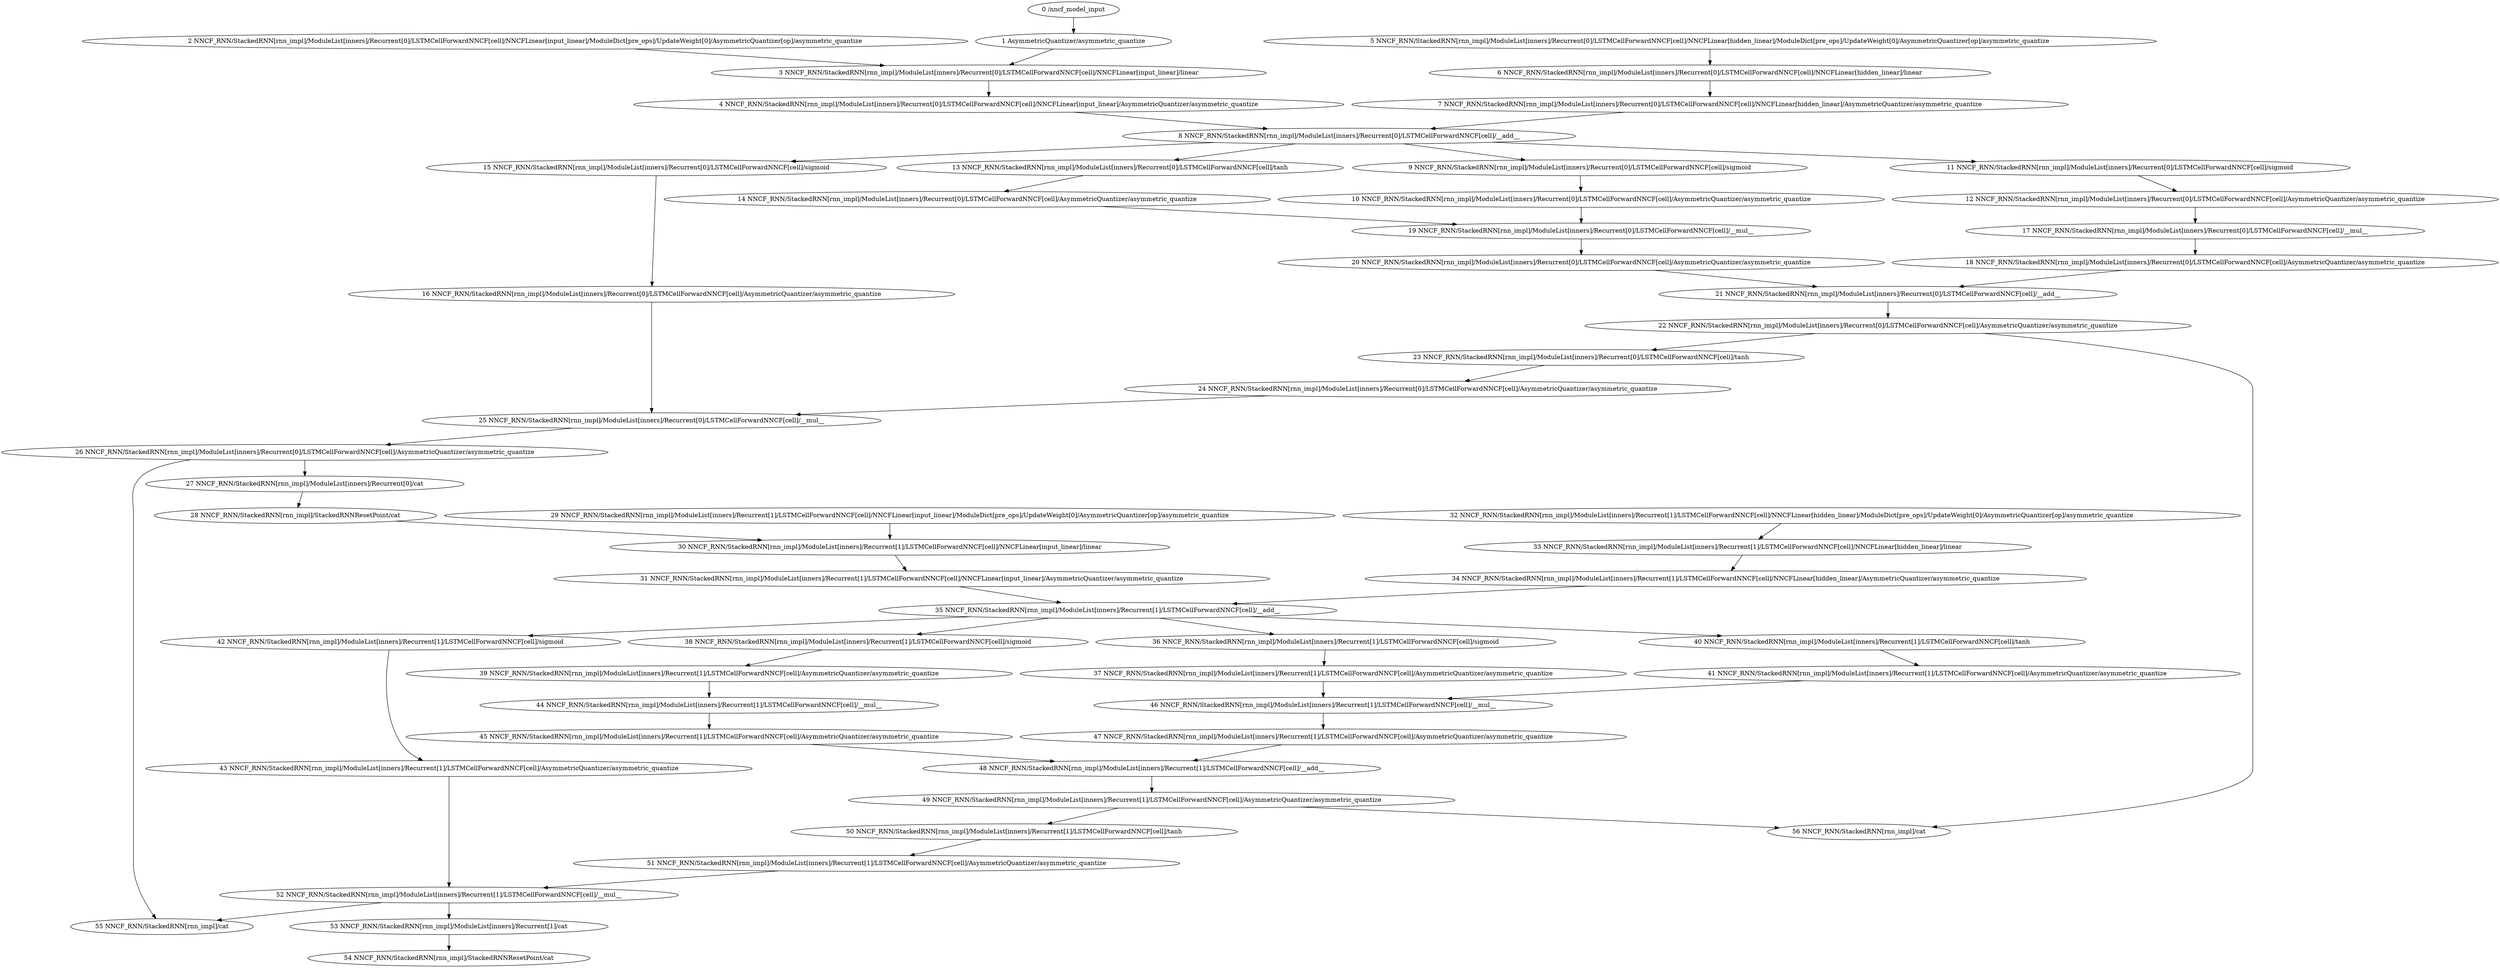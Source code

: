 strict digraph  {
"0 /nncf_model_input" [id=0, scope="", type=nncf_model_input];
"1 AsymmetricQuantizer/asymmetric_quantize" [id=1, scope=AsymmetricQuantizer, type=asymmetric_quantize];
"2 NNCF_RNN/StackedRNN[rnn_impl]/ModuleList[inners]/Recurrent[0]/LSTMCellForwardNNCF[cell]/NNCFLinear[input_linear]/ModuleDict[pre_ops]/UpdateWeight[0]/AsymmetricQuantizer[op]/asymmetric_quantize" [id=2, scope="NNCF_RNN/StackedRNN[rnn_impl]/ModuleList[inners]/Recurrent[0]/LSTMCellForwardNNCF[cell]/NNCFLinear[input_linear]/ModuleDict[pre_ops]/UpdateWeight[0]/AsymmetricQuantizer[op]", type=asymmetric_quantize];
"3 NNCF_RNN/StackedRNN[rnn_impl]/ModuleList[inners]/Recurrent[0]/LSTMCellForwardNNCF[cell]/NNCFLinear[input_linear]/linear" [id=3, scope="NNCF_RNN/StackedRNN[rnn_impl]/ModuleList[inners]/Recurrent[0]/LSTMCellForwardNNCF[cell]/NNCFLinear[input_linear]", type=linear];
"4 NNCF_RNN/StackedRNN[rnn_impl]/ModuleList[inners]/Recurrent[0]/LSTMCellForwardNNCF[cell]/NNCFLinear[input_linear]/AsymmetricQuantizer/asymmetric_quantize" [id=4, scope="NNCF_RNN/StackedRNN[rnn_impl]/ModuleList[inners]/Recurrent[0]/LSTMCellForwardNNCF[cell]/NNCFLinear[input_linear]/AsymmetricQuantizer", type=asymmetric_quantize];
"5 NNCF_RNN/StackedRNN[rnn_impl]/ModuleList[inners]/Recurrent[0]/LSTMCellForwardNNCF[cell]/NNCFLinear[hidden_linear]/ModuleDict[pre_ops]/UpdateWeight[0]/AsymmetricQuantizer[op]/asymmetric_quantize" [id=5, scope="NNCF_RNN/StackedRNN[rnn_impl]/ModuleList[inners]/Recurrent[0]/LSTMCellForwardNNCF[cell]/NNCFLinear[hidden_linear]/ModuleDict[pre_ops]/UpdateWeight[0]/AsymmetricQuantizer[op]", type=asymmetric_quantize];
"6 NNCF_RNN/StackedRNN[rnn_impl]/ModuleList[inners]/Recurrent[0]/LSTMCellForwardNNCF[cell]/NNCFLinear[hidden_linear]/linear" [id=6, scope="NNCF_RNN/StackedRNN[rnn_impl]/ModuleList[inners]/Recurrent[0]/LSTMCellForwardNNCF[cell]/NNCFLinear[hidden_linear]", type=linear];
"7 NNCF_RNN/StackedRNN[rnn_impl]/ModuleList[inners]/Recurrent[0]/LSTMCellForwardNNCF[cell]/NNCFLinear[hidden_linear]/AsymmetricQuantizer/asymmetric_quantize" [id=7, scope="NNCF_RNN/StackedRNN[rnn_impl]/ModuleList[inners]/Recurrent[0]/LSTMCellForwardNNCF[cell]/NNCFLinear[hidden_linear]/AsymmetricQuantizer", type=asymmetric_quantize];
"8 NNCF_RNN/StackedRNN[rnn_impl]/ModuleList[inners]/Recurrent[0]/LSTMCellForwardNNCF[cell]/__add__" [id=8, scope="NNCF_RNN/StackedRNN[rnn_impl]/ModuleList[inners]/Recurrent[0]/LSTMCellForwardNNCF[cell]", type=__add__];
"9 NNCF_RNN/StackedRNN[rnn_impl]/ModuleList[inners]/Recurrent[0]/LSTMCellForwardNNCF[cell]/sigmoid" [id=9, scope="NNCF_RNN/StackedRNN[rnn_impl]/ModuleList[inners]/Recurrent[0]/LSTMCellForwardNNCF[cell]", type=sigmoid];
"10 NNCF_RNN/StackedRNN[rnn_impl]/ModuleList[inners]/Recurrent[0]/LSTMCellForwardNNCF[cell]/AsymmetricQuantizer/asymmetric_quantize" [id=10, scope="NNCF_RNN/StackedRNN[rnn_impl]/ModuleList[inners]/Recurrent[0]/LSTMCellForwardNNCF[cell]/AsymmetricQuantizer", type=asymmetric_quantize];
"11 NNCF_RNN/StackedRNN[rnn_impl]/ModuleList[inners]/Recurrent[0]/LSTMCellForwardNNCF[cell]/sigmoid" [id=11, scope="NNCF_RNN/StackedRNN[rnn_impl]/ModuleList[inners]/Recurrent[0]/LSTMCellForwardNNCF[cell]", type=sigmoid];
"12 NNCF_RNN/StackedRNN[rnn_impl]/ModuleList[inners]/Recurrent[0]/LSTMCellForwardNNCF[cell]/AsymmetricQuantizer/asymmetric_quantize" [id=12, scope="NNCF_RNN/StackedRNN[rnn_impl]/ModuleList[inners]/Recurrent[0]/LSTMCellForwardNNCF[cell]/AsymmetricQuantizer", type=asymmetric_quantize];
"13 NNCF_RNN/StackedRNN[rnn_impl]/ModuleList[inners]/Recurrent[0]/LSTMCellForwardNNCF[cell]/tanh" [id=13, scope="NNCF_RNN/StackedRNN[rnn_impl]/ModuleList[inners]/Recurrent[0]/LSTMCellForwardNNCF[cell]", type=tanh];
"14 NNCF_RNN/StackedRNN[rnn_impl]/ModuleList[inners]/Recurrent[0]/LSTMCellForwardNNCF[cell]/AsymmetricQuantizer/asymmetric_quantize" [id=14, scope="NNCF_RNN/StackedRNN[rnn_impl]/ModuleList[inners]/Recurrent[0]/LSTMCellForwardNNCF[cell]/AsymmetricQuantizer", type=asymmetric_quantize];
"15 NNCF_RNN/StackedRNN[rnn_impl]/ModuleList[inners]/Recurrent[0]/LSTMCellForwardNNCF[cell]/sigmoid" [id=15, scope="NNCF_RNN/StackedRNN[rnn_impl]/ModuleList[inners]/Recurrent[0]/LSTMCellForwardNNCF[cell]", type=sigmoid];
"16 NNCF_RNN/StackedRNN[rnn_impl]/ModuleList[inners]/Recurrent[0]/LSTMCellForwardNNCF[cell]/AsymmetricQuantizer/asymmetric_quantize" [id=16, scope="NNCF_RNN/StackedRNN[rnn_impl]/ModuleList[inners]/Recurrent[0]/LSTMCellForwardNNCF[cell]/AsymmetricQuantizer", type=asymmetric_quantize];
"17 NNCF_RNN/StackedRNN[rnn_impl]/ModuleList[inners]/Recurrent[0]/LSTMCellForwardNNCF[cell]/__mul__" [id=17, scope="NNCF_RNN/StackedRNN[rnn_impl]/ModuleList[inners]/Recurrent[0]/LSTMCellForwardNNCF[cell]", type=__mul__];
"18 NNCF_RNN/StackedRNN[rnn_impl]/ModuleList[inners]/Recurrent[0]/LSTMCellForwardNNCF[cell]/AsymmetricQuantizer/asymmetric_quantize" [id=18, scope="NNCF_RNN/StackedRNN[rnn_impl]/ModuleList[inners]/Recurrent[0]/LSTMCellForwardNNCF[cell]/AsymmetricQuantizer", type=asymmetric_quantize];
"19 NNCF_RNN/StackedRNN[rnn_impl]/ModuleList[inners]/Recurrent[0]/LSTMCellForwardNNCF[cell]/__mul__" [id=19, scope="NNCF_RNN/StackedRNN[rnn_impl]/ModuleList[inners]/Recurrent[0]/LSTMCellForwardNNCF[cell]", type=__mul__];
"20 NNCF_RNN/StackedRNN[rnn_impl]/ModuleList[inners]/Recurrent[0]/LSTMCellForwardNNCF[cell]/AsymmetricQuantizer/asymmetric_quantize" [id=20, scope="NNCF_RNN/StackedRNN[rnn_impl]/ModuleList[inners]/Recurrent[0]/LSTMCellForwardNNCF[cell]/AsymmetricQuantizer", type=asymmetric_quantize];
"21 NNCF_RNN/StackedRNN[rnn_impl]/ModuleList[inners]/Recurrent[0]/LSTMCellForwardNNCF[cell]/__add__" [id=21, scope="NNCF_RNN/StackedRNN[rnn_impl]/ModuleList[inners]/Recurrent[0]/LSTMCellForwardNNCF[cell]", type=__add__];
"22 NNCF_RNN/StackedRNN[rnn_impl]/ModuleList[inners]/Recurrent[0]/LSTMCellForwardNNCF[cell]/AsymmetricQuantizer/asymmetric_quantize" [id=22, scope="NNCF_RNN/StackedRNN[rnn_impl]/ModuleList[inners]/Recurrent[0]/LSTMCellForwardNNCF[cell]/AsymmetricQuantizer", type=asymmetric_quantize];
"23 NNCF_RNN/StackedRNN[rnn_impl]/ModuleList[inners]/Recurrent[0]/LSTMCellForwardNNCF[cell]/tanh" [id=23, scope="NNCF_RNN/StackedRNN[rnn_impl]/ModuleList[inners]/Recurrent[0]/LSTMCellForwardNNCF[cell]", type=tanh];
"24 NNCF_RNN/StackedRNN[rnn_impl]/ModuleList[inners]/Recurrent[0]/LSTMCellForwardNNCF[cell]/AsymmetricQuantizer/asymmetric_quantize" [id=24, scope="NNCF_RNN/StackedRNN[rnn_impl]/ModuleList[inners]/Recurrent[0]/LSTMCellForwardNNCF[cell]/AsymmetricQuantizer", type=asymmetric_quantize];
"25 NNCF_RNN/StackedRNN[rnn_impl]/ModuleList[inners]/Recurrent[0]/LSTMCellForwardNNCF[cell]/__mul__" [id=25, scope="NNCF_RNN/StackedRNN[rnn_impl]/ModuleList[inners]/Recurrent[0]/LSTMCellForwardNNCF[cell]", type=__mul__];
"26 NNCF_RNN/StackedRNN[rnn_impl]/ModuleList[inners]/Recurrent[0]/LSTMCellForwardNNCF[cell]/AsymmetricQuantizer/asymmetric_quantize" [id=26, scope="NNCF_RNN/StackedRNN[rnn_impl]/ModuleList[inners]/Recurrent[0]/LSTMCellForwardNNCF[cell]/AsymmetricQuantizer", type=asymmetric_quantize];
"27 NNCF_RNN/StackedRNN[rnn_impl]/ModuleList[inners]/Recurrent[0]/cat" [id=27, scope="NNCF_RNN/StackedRNN[rnn_impl]/ModuleList[inners]/Recurrent[0]", type=cat];
"28 NNCF_RNN/StackedRNN[rnn_impl]/StackedRNNResetPoint/cat" [id=28, scope="NNCF_RNN/StackedRNN[rnn_impl]/StackedRNNResetPoint", type=cat];
"29 NNCF_RNN/StackedRNN[rnn_impl]/ModuleList[inners]/Recurrent[1]/LSTMCellForwardNNCF[cell]/NNCFLinear[input_linear]/ModuleDict[pre_ops]/UpdateWeight[0]/AsymmetricQuantizer[op]/asymmetric_quantize" [id=29, scope="NNCF_RNN/StackedRNN[rnn_impl]/ModuleList[inners]/Recurrent[1]/LSTMCellForwardNNCF[cell]/NNCFLinear[input_linear]/ModuleDict[pre_ops]/UpdateWeight[0]/AsymmetricQuantizer[op]", type=asymmetric_quantize];
"30 NNCF_RNN/StackedRNN[rnn_impl]/ModuleList[inners]/Recurrent[1]/LSTMCellForwardNNCF[cell]/NNCFLinear[input_linear]/linear" [id=30, scope="NNCF_RNN/StackedRNN[rnn_impl]/ModuleList[inners]/Recurrent[1]/LSTMCellForwardNNCF[cell]/NNCFLinear[input_linear]", type=linear];
"31 NNCF_RNN/StackedRNN[rnn_impl]/ModuleList[inners]/Recurrent[1]/LSTMCellForwardNNCF[cell]/NNCFLinear[input_linear]/AsymmetricQuantizer/asymmetric_quantize" [id=31, scope="NNCF_RNN/StackedRNN[rnn_impl]/ModuleList[inners]/Recurrent[1]/LSTMCellForwardNNCF[cell]/NNCFLinear[input_linear]/AsymmetricQuantizer", type=asymmetric_quantize];
"32 NNCF_RNN/StackedRNN[rnn_impl]/ModuleList[inners]/Recurrent[1]/LSTMCellForwardNNCF[cell]/NNCFLinear[hidden_linear]/ModuleDict[pre_ops]/UpdateWeight[0]/AsymmetricQuantizer[op]/asymmetric_quantize" [id=32, scope="NNCF_RNN/StackedRNN[rnn_impl]/ModuleList[inners]/Recurrent[1]/LSTMCellForwardNNCF[cell]/NNCFLinear[hidden_linear]/ModuleDict[pre_ops]/UpdateWeight[0]/AsymmetricQuantizer[op]", type=asymmetric_quantize];
"33 NNCF_RNN/StackedRNN[rnn_impl]/ModuleList[inners]/Recurrent[1]/LSTMCellForwardNNCF[cell]/NNCFLinear[hidden_linear]/linear" [id=33, scope="NNCF_RNN/StackedRNN[rnn_impl]/ModuleList[inners]/Recurrent[1]/LSTMCellForwardNNCF[cell]/NNCFLinear[hidden_linear]", type=linear];
"34 NNCF_RNN/StackedRNN[rnn_impl]/ModuleList[inners]/Recurrent[1]/LSTMCellForwardNNCF[cell]/NNCFLinear[hidden_linear]/AsymmetricQuantizer/asymmetric_quantize" [id=34, scope="NNCF_RNN/StackedRNN[rnn_impl]/ModuleList[inners]/Recurrent[1]/LSTMCellForwardNNCF[cell]/NNCFLinear[hidden_linear]/AsymmetricQuantizer", type=asymmetric_quantize];
"35 NNCF_RNN/StackedRNN[rnn_impl]/ModuleList[inners]/Recurrent[1]/LSTMCellForwardNNCF[cell]/__add__" [id=35, scope="NNCF_RNN/StackedRNN[rnn_impl]/ModuleList[inners]/Recurrent[1]/LSTMCellForwardNNCF[cell]", type=__add__];
"36 NNCF_RNN/StackedRNN[rnn_impl]/ModuleList[inners]/Recurrent[1]/LSTMCellForwardNNCF[cell]/sigmoid" [id=36, scope="NNCF_RNN/StackedRNN[rnn_impl]/ModuleList[inners]/Recurrent[1]/LSTMCellForwardNNCF[cell]", type=sigmoid];
"37 NNCF_RNN/StackedRNN[rnn_impl]/ModuleList[inners]/Recurrent[1]/LSTMCellForwardNNCF[cell]/AsymmetricQuantizer/asymmetric_quantize" [id=37, scope="NNCF_RNN/StackedRNN[rnn_impl]/ModuleList[inners]/Recurrent[1]/LSTMCellForwardNNCF[cell]/AsymmetricQuantizer", type=asymmetric_quantize];
"38 NNCF_RNN/StackedRNN[rnn_impl]/ModuleList[inners]/Recurrent[1]/LSTMCellForwardNNCF[cell]/sigmoid" [id=38, scope="NNCF_RNN/StackedRNN[rnn_impl]/ModuleList[inners]/Recurrent[1]/LSTMCellForwardNNCF[cell]", type=sigmoid];
"39 NNCF_RNN/StackedRNN[rnn_impl]/ModuleList[inners]/Recurrent[1]/LSTMCellForwardNNCF[cell]/AsymmetricQuantizer/asymmetric_quantize" [id=39, scope="NNCF_RNN/StackedRNN[rnn_impl]/ModuleList[inners]/Recurrent[1]/LSTMCellForwardNNCF[cell]/AsymmetricQuantizer", type=asymmetric_quantize];
"40 NNCF_RNN/StackedRNN[rnn_impl]/ModuleList[inners]/Recurrent[1]/LSTMCellForwardNNCF[cell]/tanh" [id=40, scope="NNCF_RNN/StackedRNN[rnn_impl]/ModuleList[inners]/Recurrent[1]/LSTMCellForwardNNCF[cell]", type=tanh];
"41 NNCF_RNN/StackedRNN[rnn_impl]/ModuleList[inners]/Recurrent[1]/LSTMCellForwardNNCF[cell]/AsymmetricQuantizer/asymmetric_quantize" [id=41, scope="NNCF_RNN/StackedRNN[rnn_impl]/ModuleList[inners]/Recurrent[1]/LSTMCellForwardNNCF[cell]/AsymmetricQuantizer", type=asymmetric_quantize];
"42 NNCF_RNN/StackedRNN[rnn_impl]/ModuleList[inners]/Recurrent[1]/LSTMCellForwardNNCF[cell]/sigmoid" [id=42, scope="NNCF_RNN/StackedRNN[rnn_impl]/ModuleList[inners]/Recurrent[1]/LSTMCellForwardNNCF[cell]", type=sigmoid];
"43 NNCF_RNN/StackedRNN[rnn_impl]/ModuleList[inners]/Recurrent[1]/LSTMCellForwardNNCF[cell]/AsymmetricQuantizer/asymmetric_quantize" [id=43, scope="NNCF_RNN/StackedRNN[rnn_impl]/ModuleList[inners]/Recurrent[1]/LSTMCellForwardNNCF[cell]/AsymmetricQuantizer", type=asymmetric_quantize];
"44 NNCF_RNN/StackedRNN[rnn_impl]/ModuleList[inners]/Recurrent[1]/LSTMCellForwardNNCF[cell]/__mul__" [id=44, scope="NNCF_RNN/StackedRNN[rnn_impl]/ModuleList[inners]/Recurrent[1]/LSTMCellForwardNNCF[cell]", type=__mul__];
"45 NNCF_RNN/StackedRNN[rnn_impl]/ModuleList[inners]/Recurrent[1]/LSTMCellForwardNNCF[cell]/AsymmetricQuantizer/asymmetric_quantize" [id=45, scope="NNCF_RNN/StackedRNN[rnn_impl]/ModuleList[inners]/Recurrent[1]/LSTMCellForwardNNCF[cell]/AsymmetricQuantizer", type=asymmetric_quantize];
"46 NNCF_RNN/StackedRNN[rnn_impl]/ModuleList[inners]/Recurrent[1]/LSTMCellForwardNNCF[cell]/__mul__" [id=46, scope="NNCF_RNN/StackedRNN[rnn_impl]/ModuleList[inners]/Recurrent[1]/LSTMCellForwardNNCF[cell]", type=__mul__];
"47 NNCF_RNN/StackedRNN[rnn_impl]/ModuleList[inners]/Recurrent[1]/LSTMCellForwardNNCF[cell]/AsymmetricQuantizer/asymmetric_quantize" [id=47, scope="NNCF_RNN/StackedRNN[rnn_impl]/ModuleList[inners]/Recurrent[1]/LSTMCellForwardNNCF[cell]/AsymmetricQuantizer", type=asymmetric_quantize];
"48 NNCF_RNN/StackedRNN[rnn_impl]/ModuleList[inners]/Recurrent[1]/LSTMCellForwardNNCF[cell]/__add__" [id=48, scope="NNCF_RNN/StackedRNN[rnn_impl]/ModuleList[inners]/Recurrent[1]/LSTMCellForwardNNCF[cell]", type=__add__];
"49 NNCF_RNN/StackedRNN[rnn_impl]/ModuleList[inners]/Recurrent[1]/LSTMCellForwardNNCF[cell]/AsymmetricQuantizer/asymmetric_quantize" [id=49, scope="NNCF_RNN/StackedRNN[rnn_impl]/ModuleList[inners]/Recurrent[1]/LSTMCellForwardNNCF[cell]/AsymmetricQuantizer", type=asymmetric_quantize];
"50 NNCF_RNN/StackedRNN[rnn_impl]/ModuleList[inners]/Recurrent[1]/LSTMCellForwardNNCF[cell]/tanh" [id=50, scope="NNCF_RNN/StackedRNN[rnn_impl]/ModuleList[inners]/Recurrent[1]/LSTMCellForwardNNCF[cell]", type=tanh];
"51 NNCF_RNN/StackedRNN[rnn_impl]/ModuleList[inners]/Recurrent[1]/LSTMCellForwardNNCF[cell]/AsymmetricQuantizer/asymmetric_quantize" [id=51, scope="NNCF_RNN/StackedRNN[rnn_impl]/ModuleList[inners]/Recurrent[1]/LSTMCellForwardNNCF[cell]/AsymmetricQuantizer", type=asymmetric_quantize];
"52 NNCF_RNN/StackedRNN[rnn_impl]/ModuleList[inners]/Recurrent[1]/LSTMCellForwardNNCF[cell]/__mul__" [id=52, scope="NNCF_RNN/StackedRNN[rnn_impl]/ModuleList[inners]/Recurrent[1]/LSTMCellForwardNNCF[cell]", type=__mul__];
"53 NNCF_RNN/StackedRNN[rnn_impl]/ModuleList[inners]/Recurrent[1]/cat" [id=53, scope="NNCF_RNN/StackedRNN[rnn_impl]/ModuleList[inners]/Recurrent[1]", type=cat];
"54 NNCF_RNN/StackedRNN[rnn_impl]/StackedRNNResetPoint/cat" [id=54, scope="NNCF_RNN/StackedRNN[rnn_impl]/StackedRNNResetPoint", type=cat];
"55 NNCF_RNN/StackedRNN[rnn_impl]/cat" [id=55, scope="NNCF_RNN/StackedRNN[rnn_impl]", type=cat];
"56 NNCF_RNN/StackedRNN[rnn_impl]/cat" [id=56, scope="NNCF_RNN/StackedRNN[rnn_impl]", type=cat];
"0 /nncf_model_input" -> "1 AsymmetricQuantizer/asymmetric_quantize";
"1 AsymmetricQuantizer/asymmetric_quantize" -> "3 NNCF_RNN/StackedRNN[rnn_impl]/ModuleList[inners]/Recurrent[0]/LSTMCellForwardNNCF[cell]/NNCFLinear[input_linear]/linear";
"2 NNCF_RNN/StackedRNN[rnn_impl]/ModuleList[inners]/Recurrent[0]/LSTMCellForwardNNCF[cell]/NNCFLinear[input_linear]/ModuleDict[pre_ops]/UpdateWeight[0]/AsymmetricQuantizer[op]/asymmetric_quantize" -> "3 NNCF_RNN/StackedRNN[rnn_impl]/ModuleList[inners]/Recurrent[0]/LSTMCellForwardNNCF[cell]/NNCFLinear[input_linear]/linear";
"3 NNCF_RNN/StackedRNN[rnn_impl]/ModuleList[inners]/Recurrent[0]/LSTMCellForwardNNCF[cell]/NNCFLinear[input_linear]/linear" -> "4 NNCF_RNN/StackedRNN[rnn_impl]/ModuleList[inners]/Recurrent[0]/LSTMCellForwardNNCF[cell]/NNCFLinear[input_linear]/AsymmetricQuantizer/asymmetric_quantize";
"4 NNCF_RNN/StackedRNN[rnn_impl]/ModuleList[inners]/Recurrent[0]/LSTMCellForwardNNCF[cell]/NNCFLinear[input_linear]/AsymmetricQuantizer/asymmetric_quantize" -> "8 NNCF_RNN/StackedRNN[rnn_impl]/ModuleList[inners]/Recurrent[0]/LSTMCellForwardNNCF[cell]/__add__";
"5 NNCF_RNN/StackedRNN[rnn_impl]/ModuleList[inners]/Recurrent[0]/LSTMCellForwardNNCF[cell]/NNCFLinear[hidden_linear]/ModuleDict[pre_ops]/UpdateWeight[0]/AsymmetricQuantizer[op]/asymmetric_quantize" -> "6 NNCF_RNN/StackedRNN[rnn_impl]/ModuleList[inners]/Recurrent[0]/LSTMCellForwardNNCF[cell]/NNCFLinear[hidden_linear]/linear";
"6 NNCF_RNN/StackedRNN[rnn_impl]/ModuleList[inners]/Recurrent[0]/LSTMCellForwardNNCF[cell]/NNCFLinear[hidden_linear]/linear" -> "7 NNCF_RNN/StackedRNN[rnn_impl]/ModuleList[inners]/Recurrent[0]/LSTMCellForwardNNCF[cell]/NNCFLinear[hidden_linear]/AsymmetricQuantizer/asymmetric_quantize";
"7 NNCF_RNN/StackedRNN[rnn_impl]/ModuleList[inners]/Recurrent[0]/LSTMCellForwardNNCF[cell]/NNCFLinear[hidden_linear]/AsymmetricQuantizer/asymmetric_quantize" -> "8 NNCF_RNN/StackedRNN[rnn_impl]/ModuleList[inners]/Recurrent[0]/LSTMCellForwardNNCF[cell]/__add__";
"8 NNCF_RNN/StackedRNN[rnn_impl]/ModuleList[inners]/Recurrent[0]/LSTMCellForwardNNCF[cell]/__add__" -> "9 NNCF_RNN/StackedRNN[rnn_impl]/ModuleList[inners]/Recurrent[0]/LSTMCellForwardNNCF[cell]/sigmoid";
"8 NNCF_RNN/StackedRNN[rnn_impl]/ModuleList[inners]/Recurrent[0]/LSTMCellForwardNNCF[cell]/__add__" -> "11 NNCF_RNN/StackedRNN[rnn_impl]/ModuleList[inners]/Recurrent[0]/LSTMCellForwardNNCF[cell]/sigmoid";
"8 NNCF_RNN/StackedRNN[rnn_impl]/ModuleList[inners]/Recurrent[0]/LSTMCellForwardNNCF[cell]/__add__" -> "13 NNCF_RNN/StackedRNN[rnn_impl]/ModuleList[inners]/Recurrent[0]/LSTMCellForwardNNCF[cell]/tanh";
"8 NNCF_RNN/StackedRNN[rnn_impl]/ModuleList[inners]/Recurrent[0]/LSTMCellForwardNNCF[cell]/__add__" -> "15 NNCF_RNN/StackedRNN[rnn_impl]/ModuleList[inners]/Recurrent[0]/LSTMCellForwardNNCF[cell]/sigmoid";
"9 NNCF_RNN/StackedRNN[rnn_impl]/ModuleList[inners]/Recurrent[0]/LSTMCellForwardNNCF[cell]/sigmoid" -> "10 NNCF_RNN/StackedRNN[rnn_impl]/ModuleList[inners]/Recurrent[0]/LSTMCellForwardNNCF[cell]/AsymmetricQuantizer/asymmetric_quantize";
"10 NNCF_RNN/StackedRNN[rnn_impl]/ModuleList[inners]/Recurrent[0]/LSTMCellForwardNNCF[cell]/AsymmetricQuantizer/asymmetric_quantize" -> "19 NNCF_RNN/StackedRNN[rnn_impl]/ModuleList[inners]/Recurrent[0]/LSTMCellForwardNNCF[cell]/__mul__";
"11 NNCF_RNN/StackedRNN[rnn_impl]/ModuleList[inners]/Recurrent[0]/LSTMCellForwardNNCF[cell]/sigmoid" -> "12 NNCF_RNN/StackedRNN[rnn_impl]/ModuleList[inners]/Recurrent[0]/LSTMCellForwardNNCF[cell]/AsymmetricQuantizer/asymmetric_quantize";
"12 NNCF_RNN/StackedRNN[rnn_impl]/ModuleList[inners]/Recurrent[0]/LSTMCellForwardNNCF[cell]/AsymmetricQuantizer/asymmetric_quantize" -> "17 NNCF_RNN/StackedRNN[rnn_impl]/ModuleList[inners]/Recurrent[0]/LSTMCellForwardNNCF[cell]/__mul__";
"13 NNCF_RNN/StackedRNN[rnn_impl]/ModuleList[inners]/Recurrent[0]/LSTMCellForwardNNCF[cell]/tanh" -> "14 NNCF_RNN/StackedRNN[rnn_impl]/ModuleList[inners]/Recurrent[0]/LSTMCellForwardNNCF[cell]/AsymmetricQuantizer/asymmetric_quantize";
"14 NNCF_RNN/StackedRNN[rnn_impl]/ModuleList[inners]/Recurrent[0]/LSTMCellForwardNNCF[cell]/AsymmetricQuantizer/asymmetric_quantize" -> "19 NNCF_RNN/StackedRNN[rnn_impl]/ModuleList[inners]/Recurrent[0]/LSTMCellForwardNNCF[cell]/__mul__";
"15 NNCF_RNN/StackedRNN[rnn_impl]/ModuleList[inners]/Recurrent[0]/LSTMCellForwardNNCF[cell]/sigmoid" -> "16 NNCF_RNN/StackedRNN[rnn_impl]/ModuleList[inners]/Recurrent[0]/LSTMCellForwardNNCF[cell]/AsymmetricQuantizer/asymmetric_quantize";
"16 NNCF_RNN/StackedRNN[rnn_impl]/ModuleList[inners]/Recurrent[0]/LSTMCellForwardNNCF[cell]/AsymmetricQuantizer/asymmetric_quantize" -> "25 NNCF_RNN/StackedRNN[rnn_impl]/ModuleList[inners]/Recurrent[0]/LSTMCellForwardNNCF[cell]/__mul__";
"17 NNCF_RNN/StackedRNN[rnn_impl]/ModuleList[inners]/Recurrent[0]/LSTMCellForwardNNCF[cell]/__mul__" -> "18 NNCF_RNN/StackedRNN[rnn_impl]/ModuleList[inners]/Recurrent[0]/LSTMCellForwardNNCF[cell]/AsymmetricQuantizer/asymmetric_quantize";
"18 NNCF_RNN/StackedRNN[rnn_impl]/ModuleList[inners]/Recurrent[0]/LSTMCellForwardNNCF[cell]/AsymmetricQuantizer/asymmetric_quantize" -> "21 NNCF_RNN/StackedRNN[rnn_impl]/ModuleList[inners]/Recurrent[0]/LSTMCellForwardNNCF[cell]/__add__";
"19 NNCF_RNN/StackedRNN[rnn_impl]/ModuleList[inners]/Recurrent[0]/LSTMCellForwardNNCF[cell]/__mul__" -> "20 NNCF_RNN/StackedRNN[rnn_impl]/ModuleList[inners]/Recurrent[0]/LSTMCellForwardNNCF[cell]/AsymmetricQuantizer/asymmetric_quantize";
"20 NNCF_RNN/StackedRNN[rnn_impl]/ModuleList[inners]/Recurrent[0]/LSTMCellForwardNNCF[cell]/AsymmetricQuantizer/asymmetric_quantize" -> "21 NNCF_RNN/StackedRNN[rnn_impl]/ModuleList[inners]/Recurrent[0]/LSTMCellForwardNNCF[cell]/__add__";
"21 NNCF_RNN/StackedRNN[rnn_impl]/ModuleList[inners]/Recurrent[0]/LSTMCellForwardNNCF[cell]/__add__" -> "22 NNCF_RNN/StackedRNN[rnn_impl]/ModuleList[inners]/Recurrent[0]/LSTMCellForwardNNCF[cell]/AsymmetricQuantizer/asymmetric_quantize";
"22 NNCF_RNN/StackedRNN[rnn_impl]/ModuleList[inners]/Recurrent[0]/LSTMCellForwardNNCF[cell]/AsymmetricQuantizer/asymmetric_quantize" -> "23 NNCF_RNN/StackedRNN[rnn_impl]/ModuleList[inners]/Recurrent[0]/LSTMCellForwardNNCF[cell]/tanh";
"22 NNCF_RNN/StackedRNN[rnn_impl]/ModuleList[inners]/Recurrent[0]/LSTMCellForwardNNCF[cell]/AsymmetricQuantizer/asymmetric_quantize" -> "56 NNCF_RNN/StackedRNN[rnn_impl]/cat";
"23 NNCF_RNN/StackedRNN[rnn_impl]/ModuleList[inners]/Recurrent[0]/LSTMCellForwardNNCF[cell]/tanh" -> "24 NNCF_RNN/StackedRNN[rnn_impl]/ModuleList[inners]/Recurrent[0]/LSTMCellForwardNNCF[cell]/AsymmetricQuantizer/asymmetric_quantize";
"24 NNCF_RNN/StackedRNN[rnn_impl]/ModuleList[inners]/Recurrent[0]/LSTMCellForwardNNCF[cell]/AsymmetricQuantizer/asymmetric_quantize" -> "25 NNCF_RNN/StackedRNN[rnn_impl]/ModuleList[inners]/Recurrent[0]/LSTMCellForwardNNCF[cell]/__mul__";
"25 NNCF_RNN/StackedRNN[rnn_impl]/ModuleList[inners]/Recurrent[0]/LSTMCellForwardNNCF[cell]/__mul__" -> "26 NNCF_RNN/StackedRNN[rnn_impl]/ModuleList[inners]/Recurrent[0]/LSTMCellForwardNNCF[cell]/AsymmetricQuantizer/asymmetric_quantize";
"26 NNCF_RNN/StackedRNN[rnn_impl]/ModuleList[inners]/Recurrent[0]/LSTMCellForwardNNCF[cell]/AsymmetricQuantizer/asymmetric_quantize" -> "27 NNCF_RNN/StackedRNN[rnn_impl]/ModuleList[inners]/Recurrent[0]/cat";
"26 NNCF_RNN/StackedRNN[rnn_impl]/ModuleList[inners]/Recurrent[0]/LSTMCellForwardNNCF[cell]/AsymmetricQuantizer/asymmetric_quantize" -> "55 NNCF_RNN/StackedRNN[rnn_impl]/cat";
"27 NNCF_RNN/StackedRNN[rnn_impl]/ModuleList[inners]/Recurrent[0]/cat" -> "28 NNCF_RNN/StackedRNN[rnn_impl]/StackedRNNResetPoint/cat";
"28 NNCF_RNN/StackedRNN[rnn_impl]/StackedRNNResetPoint/cat" -> "30 NNCF_RNN/StackedRNN[rnn_impl]/ModuleList[inners]/Recurrent[1]/LSTMCellForwardNNCF[cell]/NNCFLinear[input_linear]/linear";
"29 NNCF_RNN/StackedRNN[rnn_impl]/ModuleList[inners]/Recurrent[1]/LSTMCellForwardNNCF[cell]/NNCFLinear[input_linear]/ModuleDict[pre_ops]/UpdateWeight[0]/AsymmetricQuantizer[op]/asymmetric_quantize" -> "30 NNCF_RNN/StackedRNN[rnn_impl]/ModuleList[inners]/Recurrent[1]/LSTMCellForwardNNCF[cell]/NNCFLinear[input_linear]/linear";
"30 NNCF_RNN/StackedRNN[rnn_impl]/ModuleList[inners]/Recurrent[1]/LSTMCellForwardNNCF[cell]/NNCFLinear[input_linear]/linear" -> "31 NNCF_RNN/StackedRNN[rnn_impl]/ModuleList[inners]/Recurrent[1]/LSTMCellForwardNNCF[cell]/NNCFLinear[input_linear]/AsymmetricQuantizer/asymmetric_quantize";
"31 NNCF_RNN/StackedRNN[rnn_impl]/ModuleList[inners]/Recurrent[1]/LSTMCellForwardNNCF[cell]/NNCFLinear[input_linear]/AsymmetricQuantizer/asymmetric_quantize" -> "35 NNCF_RNN/StackedRNN[rnn_impl]/ModuleList[inners]/Recurrent[1]/LSTMCellForwardNNCF[cell]/__add__";
"32 NNCF_RNN/StackedRNN[rnn_impl]/ModuleList[inners]/Recurrent[1]/LSTMCellForwardNNCF[cell]/NNCFLinear[hidden_linear]/ModuleDict[pre_ops]/UpdateWeight[0]/AsymmetricQuantizer[op]/asymmetric_quantize" -> "33 NNCF_RNN/StackedRNN[rnn_impl]/ModuleList[inners]/Recurrent[1]/LSTMCellForwardNNCF[cell]/NNCFLinear[hidden_linear]/linear";
"33 NNCF_RNN/StackedRNN[rnn_impl]/ModuleList[inners]/Recurrent[1]/LSTMCellForwardNNCF[cell]/NNCFLinear[hidden_linear]/linear" -> "34 NNCF_RNN/StackedRNN[rnn_impl]/ModuleList[inners]/Recurrent[1]/LSTMCellForwardNNCF[cell]/NNCFLinear[hidden_linear]/AsymmetricQuantizer/asymmetric_quantize";
"34 NNCF_RNN/StackedRNN[rnn_impl]/ModuleList[inners]/Recurrent[1]/LSTMCellForwardNNCF[cell]/NNCFLinear[hidden_linear]/AsymmetricQuantizer/asymmetric_quantize" -> "35 NNCF_RNN/StackedRNN[rnn_impl]/ModuleList[inners]/Recurrent[1]/LSTMCellForwardNNCF[cell]/__add__";
"35 NNCF_RNN/StackedRNN[rnn_impl]/ModuleList[inners]/Recurrent[1]/LSTMCellForwardNNCF[cell]/__add__" -> "36 NNCF_RNN/StackedRNN[rnn_impl]/ModuleList[inners]/Recurrent[1]/LSTMCellForwardNNCF[cell]/sigmoid";
"35 NNCF_RNN/StackedRNN[rnn_impl]/ModuleList[inners]/Recurrent[1]/LSTMCellForwardNNCF[cell]/__add__" -> "38 NNCF_RNN/StackedRNN[rnn_impl]/ModuleList[inners]/Recurrent[1]/LSTMCellForwardNNCF[cell]/sigmoid";
"35 NNCF_RNN/StackedRNN[rnn_impl]/ModuleList[inners]/Recurrent[1]/LSTMCellForwardNNCF[cell]/__add__" -> "40 NNCF_RNN/StackedRNN[rnn_impl]/ModuleList[inners]/Recurrent[1]/LSTMCellForwardNNCF[cell]/tanh";
"35 NNCF_RNN/StackedRNN[rnn_impl]/ModuleList[inners]/Recurrent[1]/LSTMCellForwardNNCF[cell]/__add__" -> "42 NNCF_RNN/StackedRNN[rnn_impl]/ModuleList[inners]/Recurrent[1]/LSTMCellForwardNNCF[cell]/sigmoid";
"36 NNCF_RNN/StackedRNN[rnn_impl]/ModuleList[inners]/Recurrent[1]/LSTMCellForwardNNCF[cell]/sigmoid" -> "37 NNCF_RNN/StackedRNN[rnn_impl]/ModuleList[inners]/Recurrent[1]/LSTMCellForwardNNCF[cell]/AsymmetricQuantizer/asymmetric_quantize";
"37 NNCF_RNN/StackedRNN[rnn_impl]/ModuleList[inners]/Recurrent[1]/LSTMCellForwardNNCF[cell]/AsymmetricQuantizer/asymmetric_quantize" -> "46 NNCF_RNN/StackedRNN[rnn_impl]/ModuleList[inners]/Recurrent[1]/LSTMCellForwardNNCF[cell]/__mul__";
"38 NNCF_RNN/StackedRNN[rnn_impl]/ModuleList[inners]/Recurrent[1]/LSTMCellForwardNNCF[cell]/sigmoid" -> "39 NNCF_RNN/StackedRNN[rnn_impl]/ModuleList[inners]/Recurrent[1]/LSTMCellForwardNNCF[cell]/AsymmetricQuantizer/asymmetric_quantize";
"39 NNCF_RNN/StackedRNN[rnn_impl]/ModuleList[inners]/Recurrent[1]/LSTMCellForwardNNCF[cell]/AsymmetricQuantizer/asymmetric_quantize" -> "44 NNCF_RNN/StackedRNN[rnn_impl]/ModuleList[inners]/Recurrent[1]/LSTMCellForwardNNCF[cell]/__mul__";
"40 NNCF_RNN/StackedRNN[rnn_impl]/ModuleList[inners]/Recurrent[1]/LSTMCellForwardNNCF[cell]/tanh" -> "41 NNCF_RNN/StackedRNN[rnn_impl]/ModuleList[inners]/Recurrent[1]/LSTMCellForwardNNCF[cell]/AsymmetricQuantizer/asymmetric_quantize";
"41 NNCF_RNN/StackedRNN[rnn_impl]/ModuleList[inners]/Recurrent[1]/LSTMCellForwardNNCF[cell]/AsymmetricQuantizer/asymmetric_quantize" -> "46 NNCF_RNN/StackedRNN[rnn_impl]/ModuleList[inners]/Recurrent[1]/LSTMCellForwardNNCF[cell]/__mul__";
"42 NNCF_RNN/StackedRNN[rnn_impl]/ModuleList[inners]/Recurrent[1]/LSTMCellForwardNNCF[cell]/sigmoid" -> "43 NNCF_RNN/StackedRNN[rnn_impl]/ModuleList[inners]/Recurrent[1]/LSTMCellForwardNNCF[cell]/AsymmetricQuantizer/asymmetric_quantize";
"43 NNCF_RNN/StackedRNN[rnn_impl]/ModuleList[inners]/Recurrent[1]/LSTMCellForwardNNCF[cell]/AsymmetricQuantizer/asymmetric_quantize" -> "52 NNCF_RNN/StackedRNN[rnn_impl]/ModuleList[inners]/Recurrent[1]/LSTMCellForwardNNCF[cell]/__mul__";
"44 NNCF_RNN/StackedRNN[rnn_impl]/ModuleList[inners]/Recurrent[1]/LSTMCellForwardNNCF[cell]/__mul__" -> "45 NNCF_RNN/StackedRNN[rnn_impl]/ModuleList[inners]/Recurrent[1]/LSTMCellForwardNNCF[cell]/AsymmetricQuantizer/asymmetric_quantize";
"45 NNCF_RNN/StackedRNN[rnn_impl]/ModuleList[inners]/Recurrent[1]/LSTMCellForwardNNCF[cell]/AsymmetricQuantizer/asymmetric_quantize" -> "48 NNCF_RNN/StackedRNN[rnn_impl]/ModuleList[inners]/Recurrent[1]/LSTMCellForwardNNCF[cell]/__add__";
"46 NNCF_RNN/StackedRNN[rnn_impl]/ModuleList[inners]/Recurrent[1]/LSTMCellForwardNNCF[cell]/__mul__" -> "47 NNCF_RNN/StackedRNN[rnn_impl]/ModuleList[inners]/Recurrent[1]/LSTMCellForwardNNCF[cell]/AsymmetricQuantizer/asymmetric_quantize";
"47 NNCF_RNN/StackedRNN[rnn_impl]/ModuleList[inners]/Recurrent[1]/LSTMCellForwardNNCF[cell]/AsymmetricQuantizer/asymmetric_quantize" -> "48 NNCF_RNN/StackedRNN[rnn_impl]/ModuleList[inners]/Recurrent[1]/LSTMCellForwardNNCF[cell]/__add__";
"48 NNCF_RNN/StackedRNN[rnn_impl]/ModuleList[inners]/Recurrent[1]/LSTMCellForwardNNCF[cell]/__add__" -> "49 NNCF_RNN/StackedRNN[rnn_impl]/ModuleList[inners]/Recurrent[1]/LSTMCellForwardNNCF[cell]/AsymmetricQuantizer/asymmetric_quantize";
"49 NNCF_RNN/StackedRNN[rnn_impl]/ModuleList[inners]/Recurrent[1]/LSTMCellForwardNNCF[cell]/AsymmetricQuantizer/asymmetric_quantize" -> "50 NNCF_RNN/StackedRNN[rnn_impl]/ModuleList[inners]/Recurrent[1]/LSTMCellForwardNNCF[cell]/tanh";
"49 NNCF_RNN/StackedRNN[rnn_impl]/ModuleList[inners]/Recurrent[1]/LSTMCellForwardNNCF[cell]/AsymmetricQuantizer/asymmetric_quantize" -> "56 NNCF_RNN/StackedRNN[rnn_impl]/cat";
"50 NNCF_RNN/StackedRNN[rnn_impl]/ModuleList[inners]/Recurrent[1]/LSTMCellForwardNNCF[cell]/tanh" -> "51 NNCF_RNN/StackedRNN[rnn_impl]/ModuleList[inners]/Recurrent[1]/LSTMCellForwardNNCF[cell]/AsymmetricQuantizer/asymmetric_quantize";
"51 NNCF_RNN/StackedRNN[rnn_impl]/ModuleList[inners]/Recurrent[1]/LSTMCellForwardNNCF[cell]/AsymmetricQuantizer/asymmetric_quantize" -> "52 NNCF_RNN/StackedRNN[rnn_impl]/ModuleList[inners]/Recurrent[1]/LSTMCellForwardNNCF[cell]/__mul__";
"52 NNCF_RNN/StackedRNN[rnn_impl]/ModuleList[inners]/Recurrent[1]/LSTMCellForwardNNCF[cell]/__mul__" -> "53 NNCF_RNN/StackedRNN[rnn_impl]/ModuleList[inners]/Recurrent[1]/cat";
"52 NNCF_RNN/StackedRNN[rnn_impl]/ModuleList[inners]/Recurrent[1]/LSTMCellForwardNNCF[cell]/__mul__" -> "55 NNCF_RNN/StackedRNN[rnn_impl]/cat";
"53 NNCF_RNN/StackedRNN[rnn_impl]/ModuleList[inners]/Recurrent[1]/cat" -> "54 NNCF_RNN/StackedRNN[rnn_impl]/StackedRNNResetPoint/cat";
}
